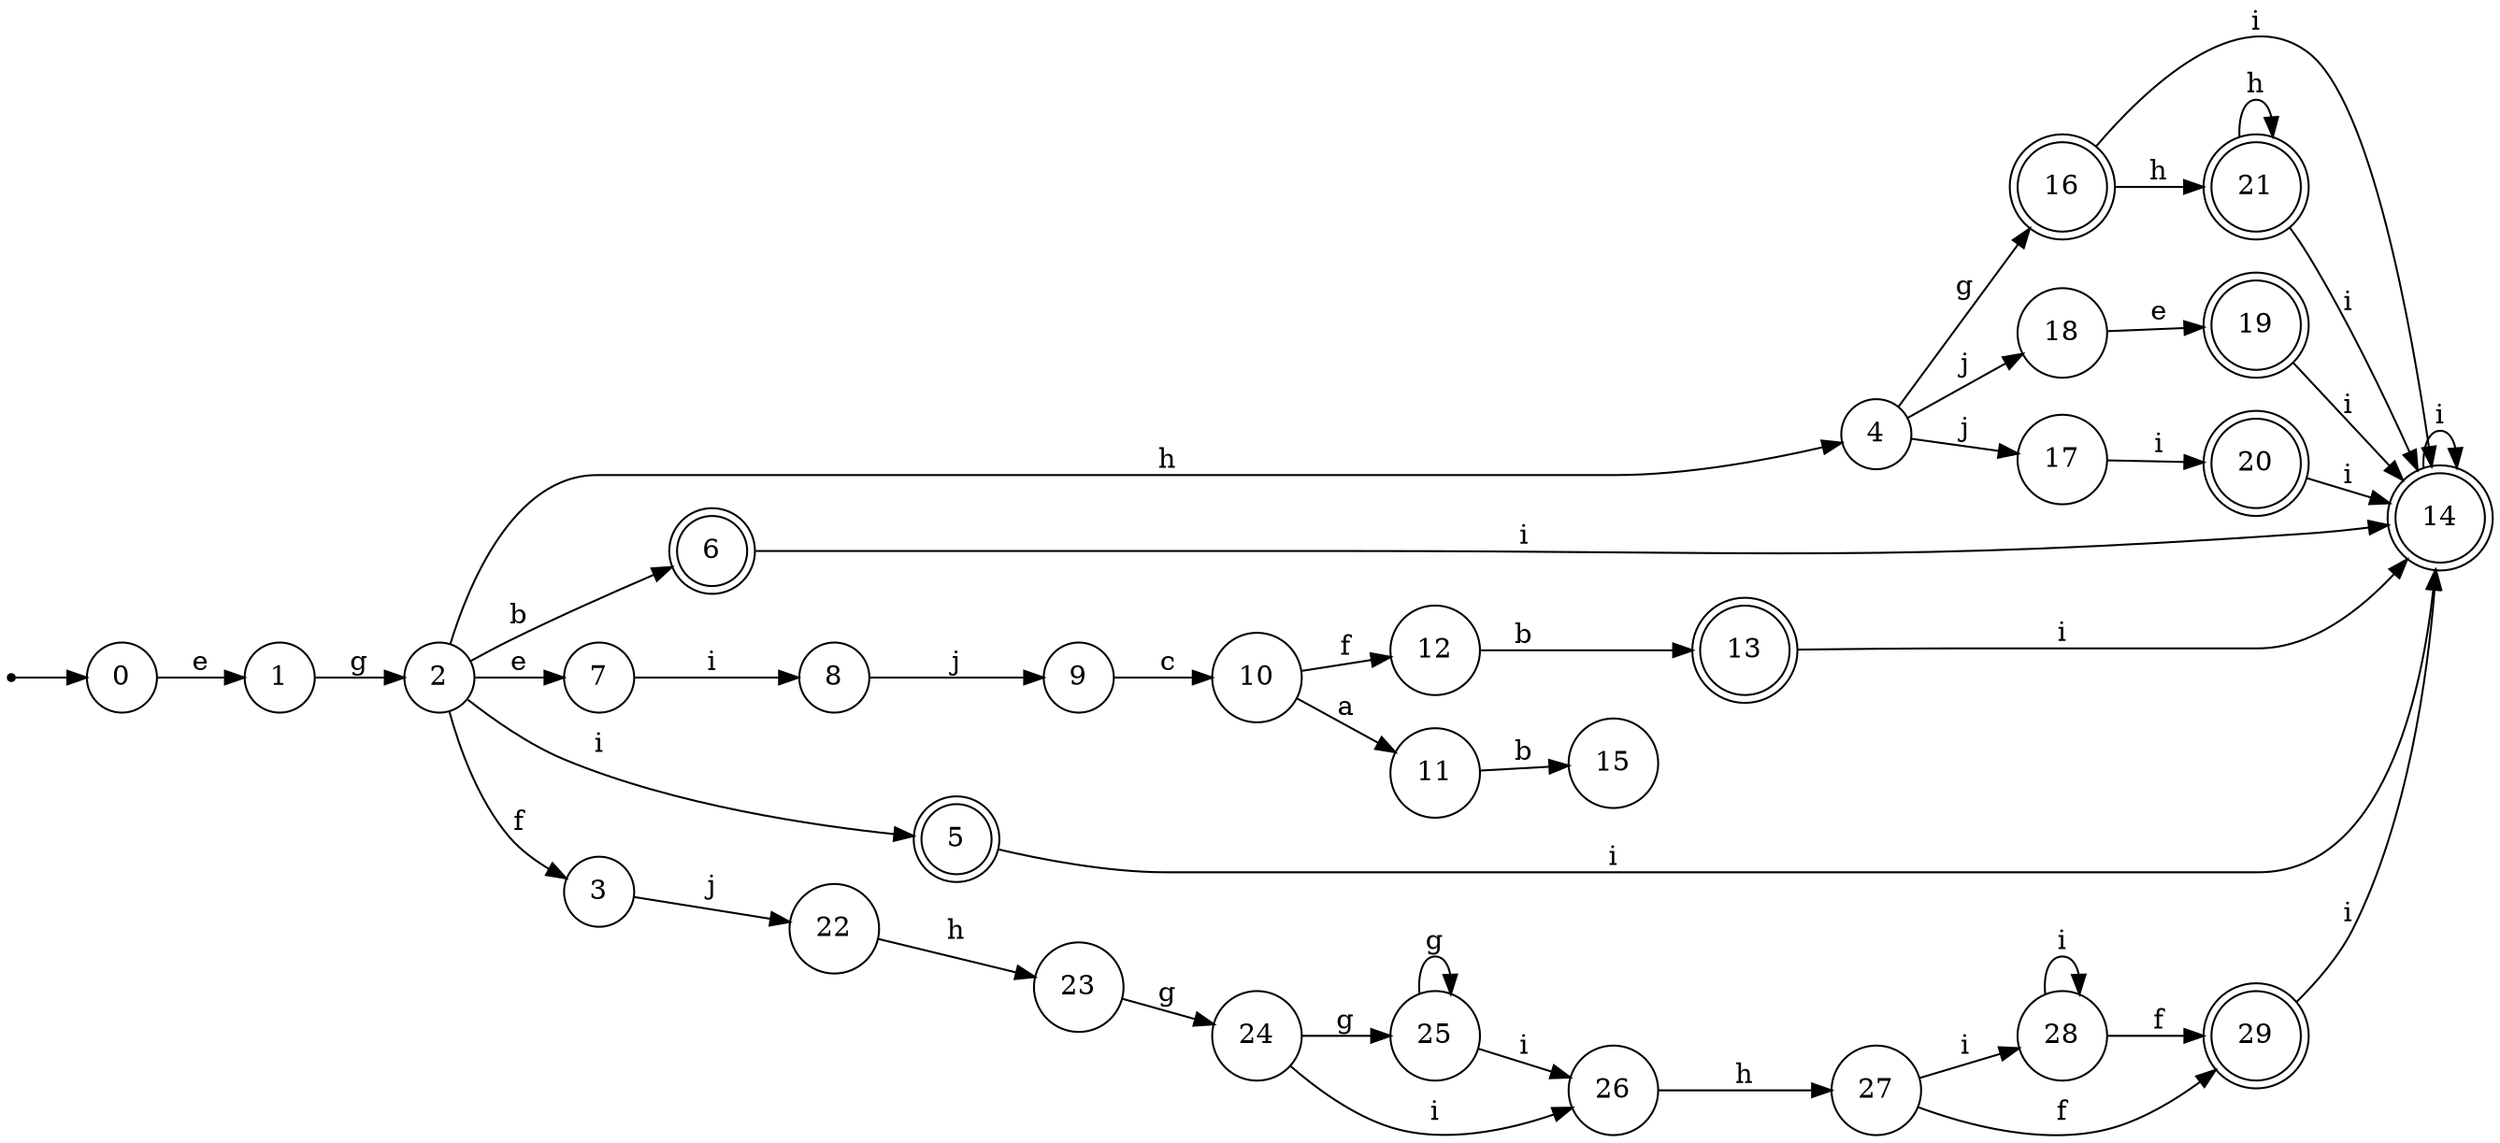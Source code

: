 digraph {
	rankdir = LR;
	size = "30,20";
	node [shape = point]; "dummy0"
	node [shape = circle]; "0"
	"dummy0" -> "0";
	node [shape = doublecircle]; "13";
	node [shape = doublecircle]; "16";
	node [shape = doublecircle]; "19";
	node [shape = doublecircle]; "20";
	node [shape = circle]; "4";
	node [shape = circle]; "23";
	node [shape = doublecircle]; "6";
	node [shape = circle]; "15";
	node [shape = circle]; "2";
	node [shape = circle]; "10";
	node [shape = circle]; "27";
	node [shape = circle]; "18";
	node [shape = circle]; "17";
	node [shape = circle]; "1";
	node [shape = circle]; "9";
	node [shape = circle]; "12";
	node [shape = circle]; "25";
	node [shape = circle]; "28";
	node [shape = circle]; "8";
	node [shape = circle]; "7";
	node [shape = circle]; "26";
	node [shape = doublecircle]; "5";
	node [shape = circle]; "22";
	node [shape = doublecircle]; "29";
	node [shape = doublecircle]; "14";
	node [shape = circle]; "3";
	node [shape = circle]; "11";
	node [shape = doublecircle]; "21";
	node [shape = circle]; "24";
	"11" -> "15" [label = "b"];
	"21" -> "14" [label = "i"];
	"21" -> "21" [label = "h"];
	"6" -> "14" [label = "i"];
	"2" -> "6" [label = "b"];
	"2" -> "7" [label = "e"];
	"2" -> "3" [label = "f"];
	"2" -> "5" [label = "i"];
	"2" -> "4" [label = "h"];
	"9" -> "10" [label = "c"];
	"14" -> "14" [label = "i"];
	"0" -> "1" [label = "e"];
	"18" -> "19" [label = "e"];
	"4" -> "17" [label = "j"];
	"4" -> "18" [label = "j"];
	"4" -> "16" [label = "g"];
	"19" -> "14" [label = "i"];
	"16" -> "14" [label = "i"];
	"16" -> "21" [label = "h"];
	"7" -> "8" [label = "i"];
	"13" -> "14" [label = "i"];
	"27" -> "28" [label = "i"];
	"27" -> "29" [label = "f"];
	"12" -> "13" [label = "b"];
	"3" -> "22" [label = "j"];
	"22" -> "23" [label = "h"];
	"28" -> "28" [label = "i"];
	"28" -> "29" [label = "f"];
	"17" -> "20" [label = "i"];
	"20" -> "14" [label = "i"];
	"5" -> "14" [label = "i"];
	"24" -> "25" [label = "g"];
	"24" -> "26" [label = "i"];
	"1" -> "2" [label = "g"];
	"10" -> "11" [label = "a"];
	"10" -> "12" [label = "f"];
	"23" -> "24" [label = "g"];
	"29" -> "14" [label = "i"];
	"8" -> "9" [label = "j"];
	"25" -> "26" [label = "i"];
	"25" -> "25" [label = "g"];
	"26" -> "27" [label = "h"];
}